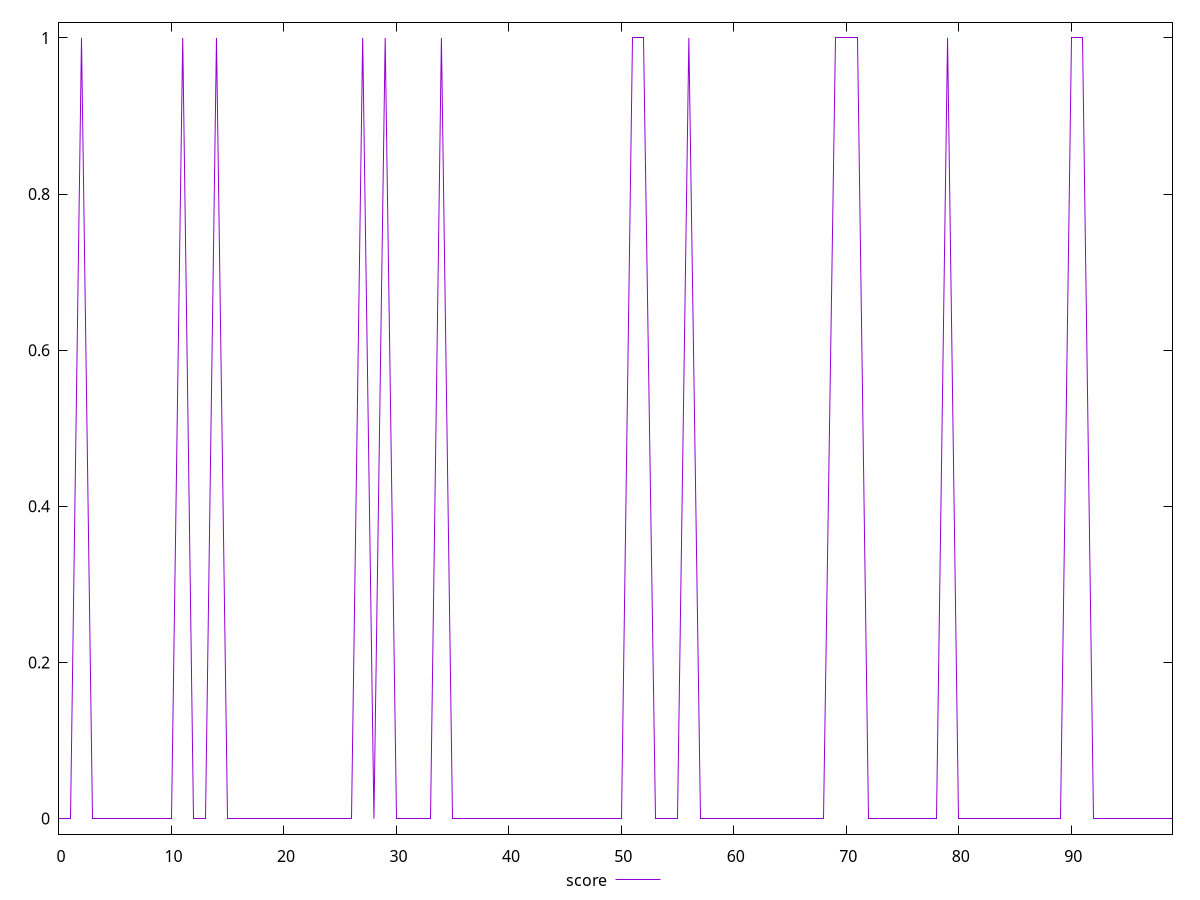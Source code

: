 reset

$score <<EOF
0 0
1 0
2 1
3 0
4 0
5 0
6 0
7 0
8 0
9 0
10 0
11 1
12 0
13 0
14 1
15 0
16 0
17 0
18 0
19 0
20 0
21 0
22 0
23 0
24 0
25 0
26 0
27 1
28 0
29 1
30 0
31 0
32 0
33 0
34 1
35 0
36 0
37 0
38 0
39 0
40 0
41 0
42 0
43 0
44 0
45 0
46 0
47 0
48 0
49 0
50 0
51 1
52 1
53 0
54 0
55 0
56 1
57 0
58 0
59 0
60 0
61 0
62 0
63 0
64 0
65 0
66 0
67 0
68 0
69 1
70 1
71 1
72 0
73 0
74 0
75 0
76 0
77 0
78 0
79 1
80 0
81 0
82 0
83 0
84 0
85 0
86 0
87 0
88 0
89 0
90 1
91 1
92 0
93 0
94 0
95 0
96 0
97 0
98 0
99 0
EOF

set key outside below
set xrange [0:99]
set yrange [-0.02:1.02]
set terminal svg size 640, 490 enhanced background rgb 'white'
set output "report_00007_2020-12-11T15:55:29.892Z/third-party-summary/samples/pages/score/values.svg"

plot $score title "score" with line

reset
